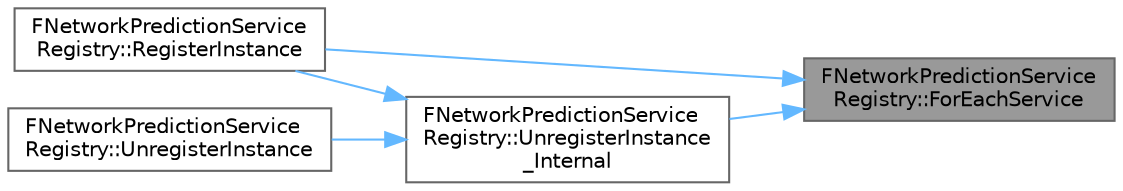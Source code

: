digraph "FNetworkPredictionServiceRegistry::ForEachService"
{
 // INTERACTIVE_SVG=YES
 // LATEX_PDF_SIZE
  bgcolor="transparent";
  edge [fontname=Helvetica,fontsize=10,labelfontname=Helvetica,labelfontsize=10];
  node [fontname=Helvetica,fontsize=10,shape=box,height=0.2,width=0.4];
  rankdir="RL";
  Node1 [id="Node000001",label="FNetworkPredictionService\lRegistry::ForEachService",height=0.2,width=0.4,color="gray40", fillcolor="grey60", style="filled", fontcolor="black",tooltip=" "];
  Node1 -> Node2 [id="edge1_Node000001_Node000002",dir="back",color="steelblue1",style="solid",tooltip=" "];
  Node2 [id="Node000002",label="FNetworkPredictionService\lRegistry::RegisterInstance",height=0.2,width=0.4,color="grey40", fillcolor="white", style="filled",URL="$d0/d22/classFNetworkPredictionServiceRegistry.html#ab2fd029d3e14407baaba3f05d1fc7eff",tooltip=" "];
  Node1 -> Node3 [id="edge2_Node000001_Node000003",dir="back",color="steelblue1",style="solid",tooltip=" "];
  Node3 [id="Node000003",label="FNetworkPredictionService\lRegistry::UnregisterInstance\l_Internal",height=0.2,width=0.4,color="grey40", fillcolor="white", style="filled",URL="$d0/d22/classFNetworkPredictionServiceRegistry.html#ad9f781d17d03da11791315ea71caa03c",tooltip=" "];
  Node3 -> Node2 [id="edge3_Node000003_Node000002",dir="back",color="steelblue1",style="solid",tooltip=" "];
  Node3 -> Node4 [id="edge4_Node000003_Node000004",dir="back",color="steelblue1",style="solid",tooltip=" "];
  Node4 [id="Node000004",label="FNetworkPredictionService\lRegistry::UnregisterInstance",height=0.2,width=0.4,color="grey40", fillcolor="white", style="filled",URL="$d0/d22/classFNetworkPredictionServiceRegistry.html#a44dda77af706d4625226b5ee6e5ccc83",tooltip=" "];
}
